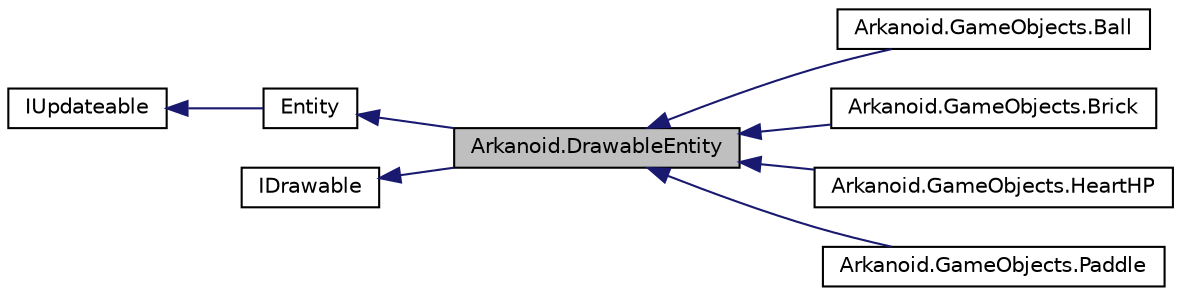 digraph "Arkanoid.DrawableEntity"
{
 // INTERACTIVE_SVG=YES
  edge [fontname="Helvetica",fontsize="10",labelfontname="Helvetica",labelfontsize="10"];
  node [fontname="Helvetica",fontsize="10",shape=record];
  rankdir="LR";
  Node0 [label="Arkanoid.DrawableEntity",height=0.2,width=0.4,color="black", fillcolor="grey75", style="filled", fontcolor="black"];
  Node1 -> Node0 [dir="back",color="midnightblue",fontsize="10",style="solid",fontname="Helvetica"];
  Node1 [label="Entity",height=0.2,width=0.4,color="black", fillcolor="white", style="filled",URL="$class_arkanoid_1_1_entity.html",tooltip="Basic class for objects (every updateable body in the scene must inherit from it) ..."];
  Node2 -> Node1 [dir="back",color="midnightblue",fontsize="10",style="solid",fontname="Helvetica"];
  Node2 [label="IUpdateable",height=0.2,width=0.4,color="black", fillcolor="white", style="filled",URL="$interface_arkanoid_1_1_i_updateable.html",tooltip="Basic interface for objects which should be updated every frame "];
  Node3 -> Node0 [dir="back",color="midnightblue",fontsize="10",style="solid",fontname="Helvetica"];
  Node3 [label="IDrawable",height=0.2,width=0.4,color="black", fillcolor="white", style="filled",URL="$interface_arkanoid_1_1_i_drawable.html",tooltip="Interface for objects drawn on the screen "];
  Node0 -> Node4 [dir="back",color="midnightblue",fontsize="10",style="solid",fontname="Helvetica"];
  Node4 [label="Arkanoid.GameObjects.Ball",height=0.2,width=0.4,color="black", fillcolor="white", style="filled",URL="$class_arkanoid_1_1_game_objects_1_1_ball.html",tooltip="Class representing bouncing arkanoid ball in the game "];
  Node0 -> Node5 [dir="back",color="midnightblue",fontsize="10",style="solid",fontname="Helvetica"];
  Node5 [label="Arkanoid.GameObjects.Brick",height=0.2,width=0.4,color="black", fillcolor="white", style="filled",URL="$class_arkanoid_1_1_game_objects_1_1_brick.html",tooltip="Class for destructable arkanoid brick "];
  Node0 -> Node6 [dir="back",color="midnightblue",fontsize="10",style="solid",fontname="Helvetica"];
  Node6 [label="Arkanoid.GameObjects.HeartHP",height=0.2,width=0.4,color="black", fillcolor="white", style="filled",URL="$class_arkanoid_1_1_game_objects_1_1_heart_h_p.html",tooltip="Class for heart hp on UI, contains life count "];
  Node0 -> Node7 [dir="back",color="midnightblue",fontsize="10",style="solid",fontname="Helvetica"];
  Node7 [label="Arkanoid.GameObjects.Paddle",height=0.2,width=0.4,color="black", fillcolor="white", style="filled",URL="$class_arkanoid_1_1_game_objects_1_1_paddle.html",tooltip="Class representing moving arkanoid paddle "];
}
